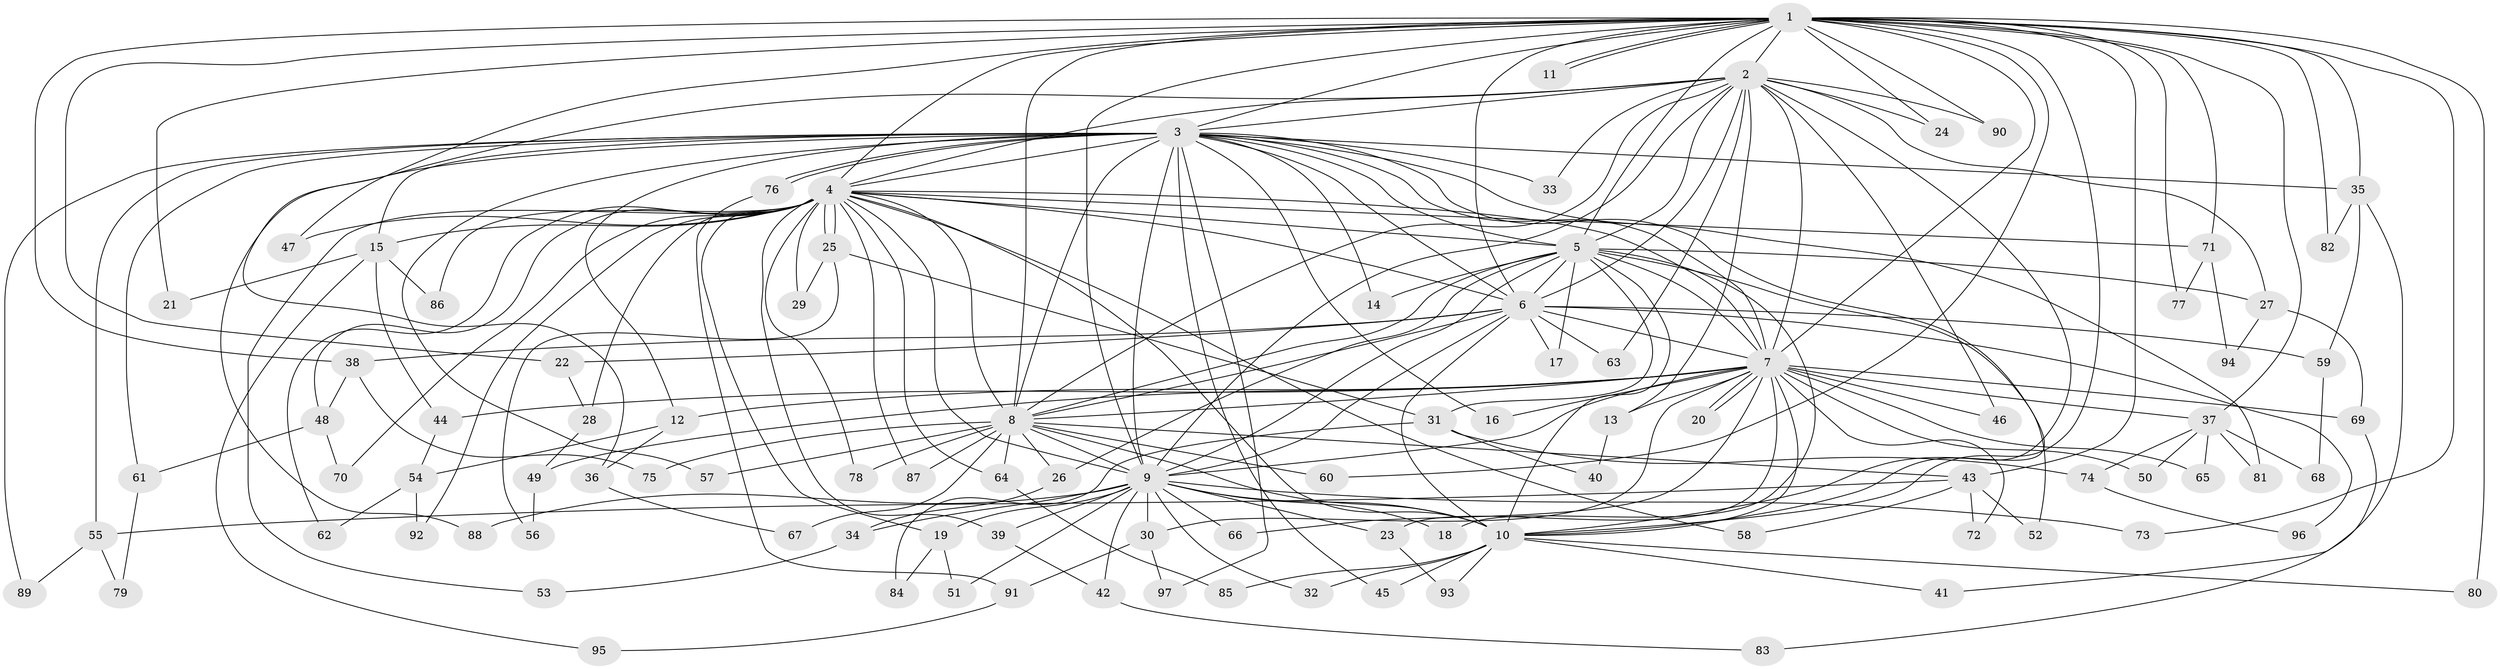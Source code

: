 // Generated by graph-tools (version 1.1) at 2025/13/03/09/25 04:13:45]
// undirected, 97 vertices, 219 edges
graph export_dot {
graph [start="1"]
  node [color=gray90,style=filled];
  1;
  2;
  3;
  4;
  5;
  6;
  7;
  8;
  9;
  10;
  11;
  12;
  13;
  14;
  15;
  16;
  17;
  18;
  19;
  20;
  21;
  22;
  23;
  24;
  25;
  26;
  27;
  28;
  29;
  30;
  31;
  32;
  33;
  34;
  35;
  36;
  37;
  38;
  39;
  40;
  41;
  42;
  43;
  44;
  45;
  46;
  47;
  48;
  49;
  50;
  51;
  52;
  53;
  54;
  55;
  56;
  57;
  58;
  59;
  60;
  61;
  62;
  63;
  64;
  65;
  66;
  67;
  68;
  69;
  70;
  71;
  72;
  73;
  74;
  75;
  76;
  77;
  78;
  79;
  80;
  81;
  82;
  83;
  84;
  85;
  86;
  87;
  88;
  89;
  90;
  91;
  92;
  93;
  94;
  95;
  96;
  97;
  1 -- 2;
  1 -- 3;
  1 -- 4;
  1 -- 5;
  1 -- 6;
  1 -- 7;
  1 -- 8;
  1 -- 9;
  1 -- 10;
  1 -- 11;
  1 -- 11;
  1 -- 21;
  1 -- 22;
  1 -- 24;
  1 -- 35;
  1 -- 37;
  1 -- 38;
  1 -- 43;
  1 -- 47;
  1 -- 60;
  1 -- 71;
  1 -- 73;
  1 -- 77;
  1 -- 80;
  1 -- 82;
  1 -- 90;
  2 -- 3;
  2 -- 4;
  2 -- 5;
  2 -- 6;
  2 -- 7;
  2 -- 8;
  2 -- 9;
  2 -- 10;
  2 -- 13;
  2 -- 24;
  2 -- 27;
  2 -- 33;
  2 -- 36;
  2 -- 46;
  2 -- 63;
  2 -- 90;
  3 -- 4;
  3 -- 5;
  3 -- 6;
  3 -- 7;
  3 -- 8;
  3 -- 9;
  3 -- 10;
  3 -- 12;
  3 -- 14;
  3 -- 15;
  3 -- 16;
  3 -- 33;
  3 -- 35;
  3 -- 45;
  3 -- 55;
  3 -- 57;
  3 -- 61;
  3 -- 76;
  3 -- 76;
  3 -- 81;
  3 -- 88;
  3 -- 89;
  3 -- 97;
  4 -- 5;
  4 -- 6;
  4 -- 7;
  4 -- 8;
  4 -- 9;
  4 -- 10;
  4 -- 15;
  4 -- 19;
  4 -- 25;
  4 -- 25;
  4 -- 28;
  4 -- 29;
  4 -- 39;
  4 -- 47;
  4 -- 48;
  4 -- 53;
  4 -- 58;
  4 -- 62;
  4 -- 64;
  4 -- 70;
  4 -- 71;
  4 -- 78;
  4 -- 86;
  4 -- 87;
  4 -- 92;
  5 -- 6;
  5 -- 7;
  5 -- 8;
  5 -- 9;
  5 -- 10;
  5 -- 14;
  5 -- 17;
  5 -- 18;
  5 -- 26;
  5 -- 27;
  5 -- 31;
  5 -- 52;
  6 -- 7;
  6 -- 8;
  6 -- 9;
  6 -- 10;
  6 -- 17;
  6 -- 22;
  6 -- 38;
  6 -- 59;
  6 -- 63;
  6 -- 96;
  7 -- 8;
  7 -- 9;
  7 -- 10;
  7 -- 12;
  7 -- 13;
  7 -- 16;
  7 -- 20;
  7 -- 20;
  7 -- 23;
  7 -- 30;
  7 -- 37;
  7 -- 44;
  7 -- 46;
  7 -- 49;
  7 -- 50;
  7 -- 65;
  7 -- 66;
  7 -- 69;
  7 -- 72;
  8 -- 9;
  8 -- 10;
  8 -- 26;
  8 -- 43;
  8 -- 57;
  8 -- 60;
  8 -- 64;
  8 -- 67;
  8 -- 75;
  8 -- 78;
  8 -- 87;
  9 -- 10;
  9 -- 18;
  9 -- 19;
  9 -- 23;
  9 -- 30;
  9 -- 32;
  9 -- 34;
  9 -- 39;
  9 -- 42;
  9 -- 51;
  9 -- 66;
  9 -- 73;
  9 -- 88;
  10 -- 32;
  10 -- 41;
  10 -- 45;
  10 -- 80;
  10 -- 85;
  10 -- 93;
  12 -- 36;
  12 -- 54;
  13 -- 40;
  15 -- 21;
  15 -- 44;
  15 -- 86;
  15 -- 95;
  19 -- 51;
  19 -- 84;
  22 -- 28;
  23 -- 93;
  25 -- 29;
  25 -- 31;
  25 -- 56;
  26 -- 34;
  27 -- 69;
  27 -- 94;
  28 -- 49;
  30 -- 91;
  30 -- 97;
  31 -- 40;
  31 -- 74;
  31 -- 84;
  34 -- 53;
  35 -- 41;
  35 -- 59;
  35 -- 82;
  36 -- 67;
  37 -- 50;
  37 -- 65;
  37 -- 68;
  37 -- 74;
  37 -- 81;
  38 -- 48;
  38 -- 75;
  39 -- 42;
  42 -- 83;
  43 -- 52;
  43 -- 55;
  43 -- 58;
  43 -- 72;
  44 -- 54;
  48 -- 61;
  48 -- 70;
  49 -- 56;
  54 -- 62;
  54 -- 92;
  55 -- 79;
  55 -- 89;
  59 -- 68;
  61 -- 79;
  64 -- 85;
  69 -- 83;
  71 -- 77;
  71 -- 94;
  74 -- 96;
  76 -- 91;
  91 -- 95;
}
